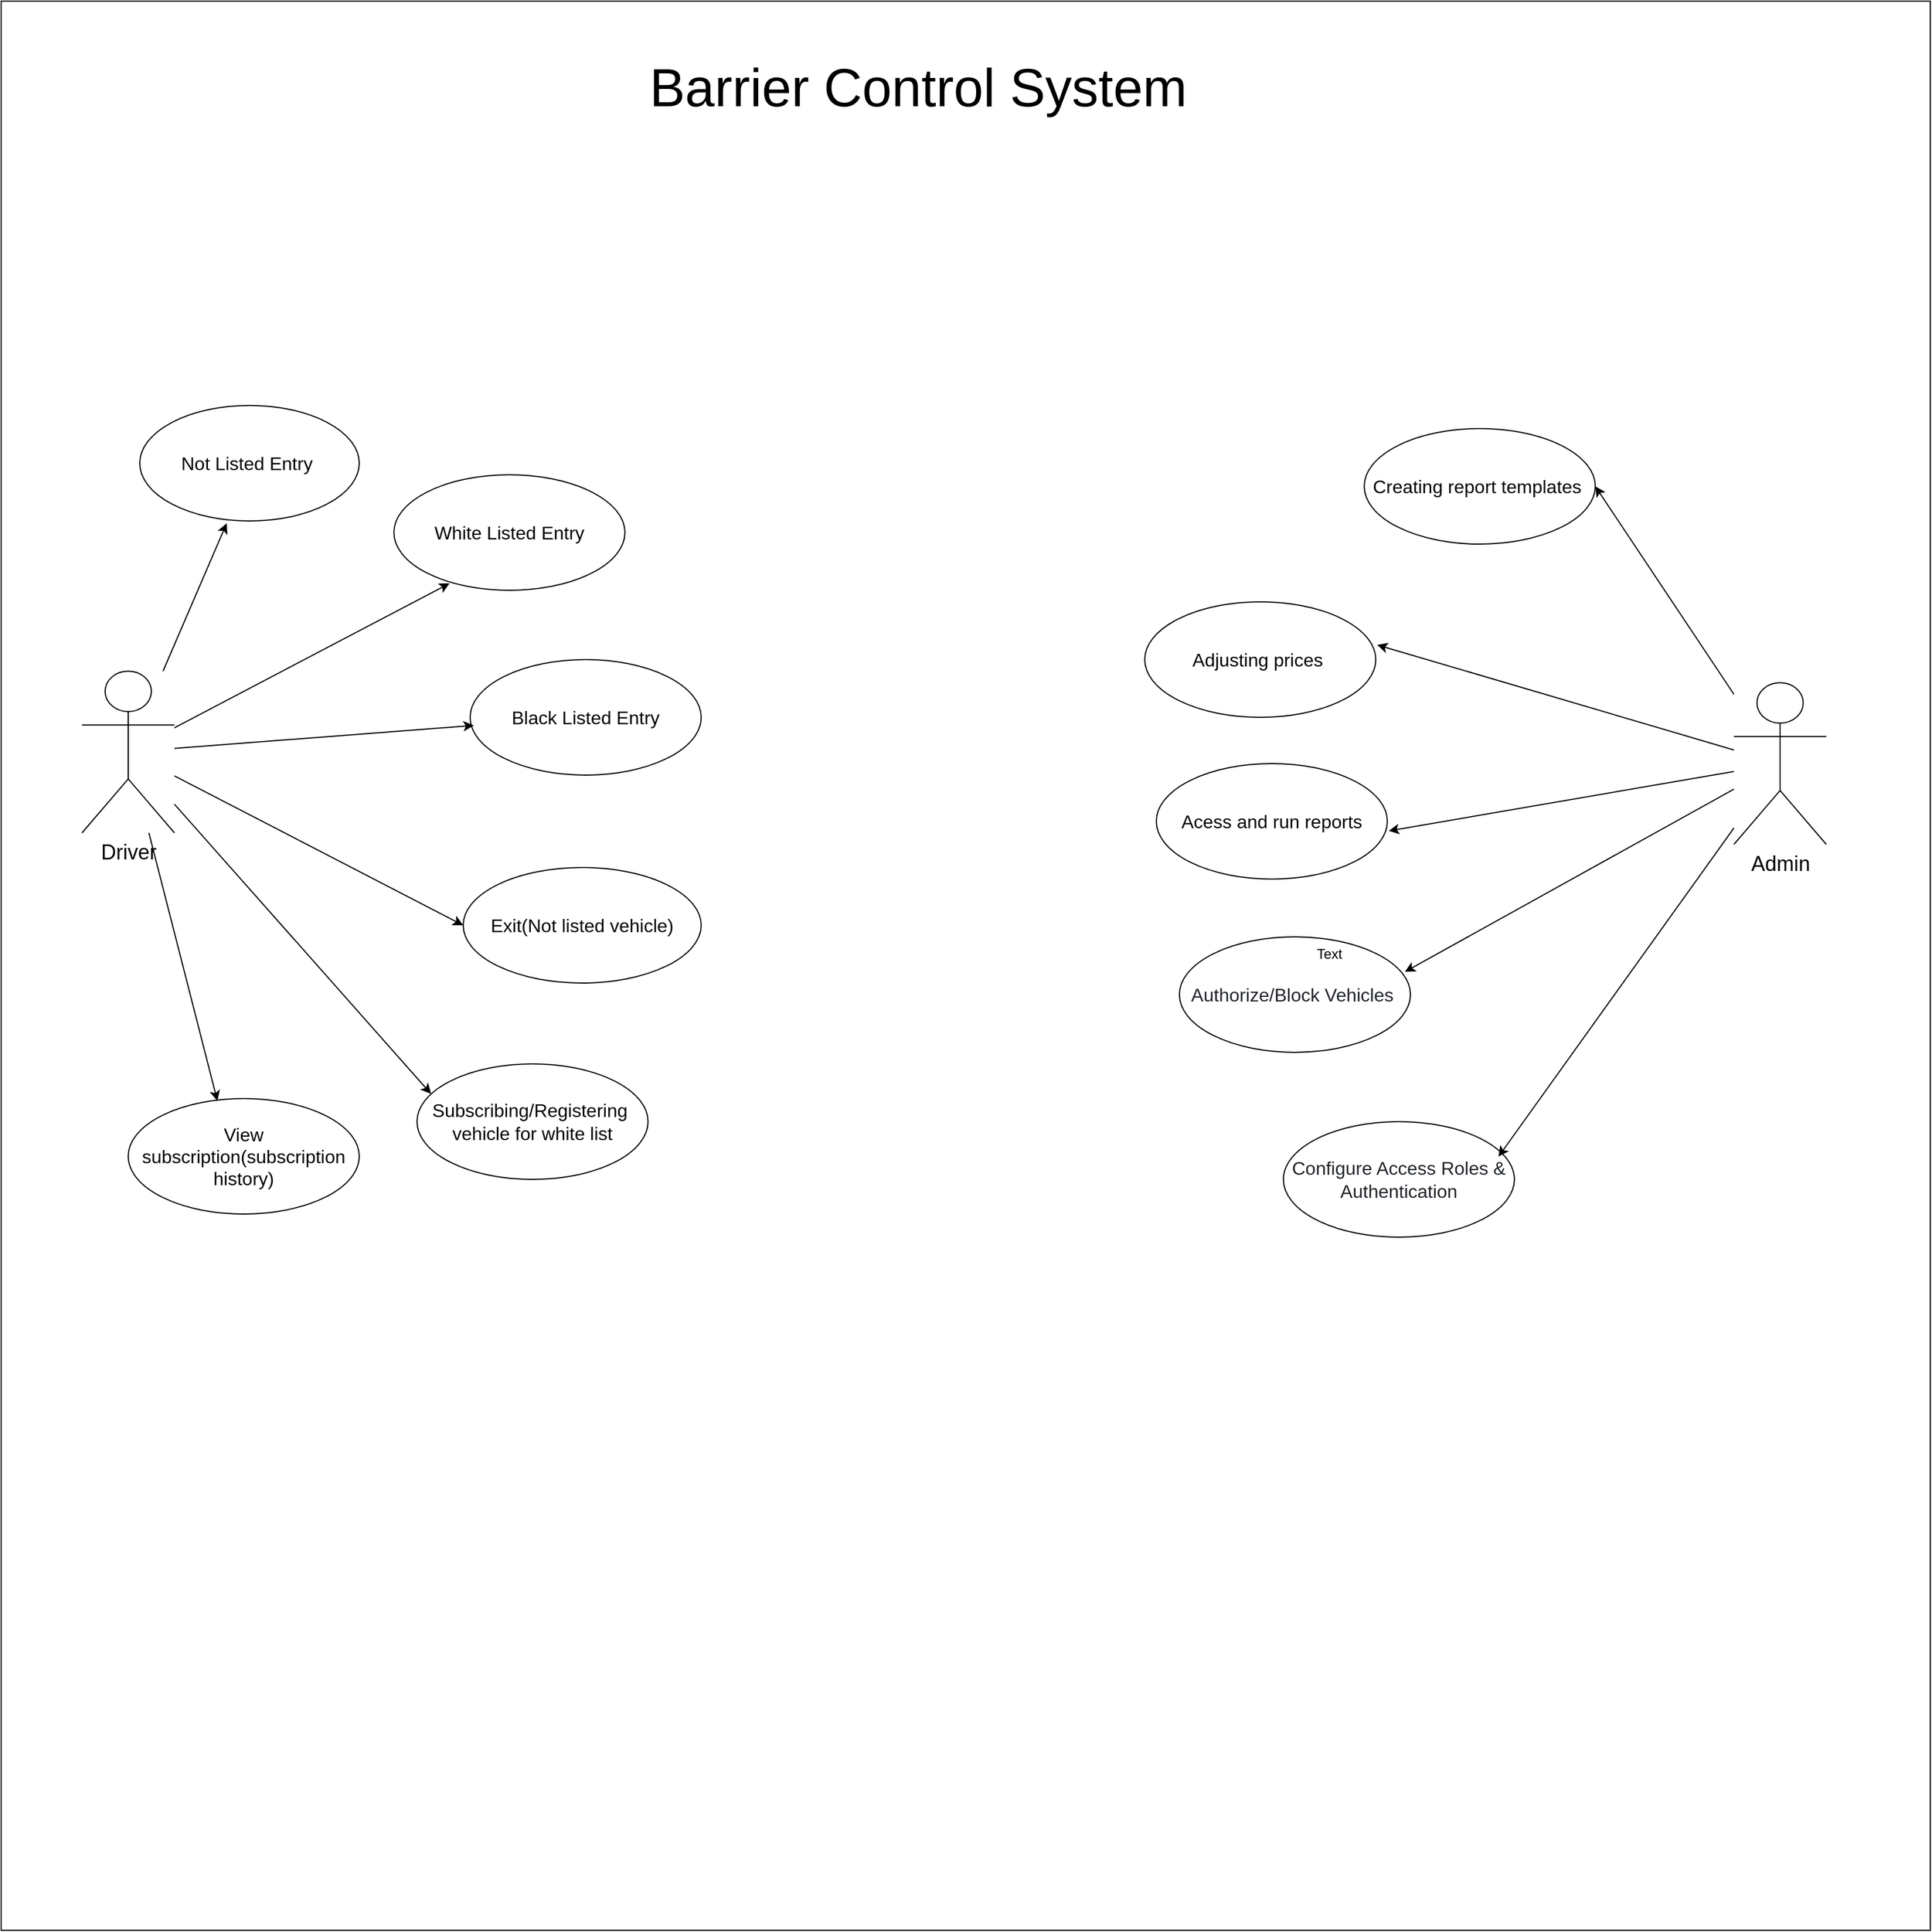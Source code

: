 <mxfile version="27.1.4">
  <diagram name="Page-1" id="fsPOhyJs1zt-L_zDXuyr">
    <mxGraphModel dx="3938" dy="2820" grid="1" gridSize="10" guides="1" tooltips="1" connect="1" arrows="1" fold="1" page="1" pageScale="1" pageWidth="827" pageHeight="1169" math="0" shadow="0">
      <root>
        <mxCell id="0" />
        <mxCell id="1" parent="0" />
        <mxCell id="nioRuTgzbruzjEXk36KD-57" value="" style="whiteSpace=wrap;html=1;aspect=fixed;" vertex="1" parent="1">
          <mxGeometry x="-380" y="-310" width="1670" height="1670" as="geometry" />
        </mxCell>
        <mxCell id="nioRuTgzbruzjEXk36KD-2" value="&lt;font style=&quot;font-size: 18px;&quot;&gt;Admin&lt;/font&gt;&lt;div&gt;&lt;br&gt;&lt;/div&gt;" style="shape=umlActor;verticalLabelPosition=bottom;verticalAlign=top;html=1;outlineConnect=0;" vertex="1" parent="1">
          <mxGeometry x="1120" y="280" width="80" height="140" as="geometry" />
        </mxCell>
        <mxCell id="nioRuTgzbruzjEXk36KD-3" value="&lt;font style=&quot;font-size: 18px;&quot;&gt;Driver&lt;/font&gt;" style="shape=umlActor;verticalLabelPosition=bottom;verticalAlign=top;html=1;outlineConnect=0;" vertex="1" parent="1">
          <mxGeometry x="-310" y="270" width="80" height="140" as="geometry" />
        </mxCell>
        <mxCell id="nioRuTgzbruzjEXk36KD-21" value="&lt;font style=&quot;font-size: 16px;&quot;&gt;Exit(Not listed vehicle)&lt;/font&gt;" style="ellipse;whiteSpace=wrap;html=1;" vertex="1" parent="1">
          <mxGeometry x="20" y="440" width="206" height="100" as="geometry" />
        </mxCell>
        <mxCell id="nioRuTgzbruzjEXk36KD-22" value="&lt;font style=&quot;font-size: 16px;&quot;&gt;Not Listed Entry&amp;nbsp;&lt;/font&gt;" style="ellipse;whiteSpace=wrap;html=1;" vertex="1" parent="1">
          <mxGeometry x="-260" y="40" width="190" height="100" as="geometry" />
        </mxCell>
        <mxCell id="nioRuTgzbruzjEXk36KD-23" value="&lt;font style=&quot;font-size: 16px;&quot;&gt;Creating report templates&amp;nbsp;&lt;/font&gt;" style="ellipse;whiteSpace=wrap;html=1;" vertex="1" parent="1">
          <mxGeometry x="800" y="60" width="200" height="100" as="geometry" />
        </mxCell>
        <mxCell id="nioRuTgzbruzjEXk36KD-24" value="&lt;font style=&quot;font-size: 16px;&quot;&gt;Subscribing/Registering&amp;nbsp; vehicle for white list&lt;/font&gt;" style="ellipse;whiteSpace=wrap;html=1;" vertex="1" parent="1">
          <mxGeometry x="-20" y="610" width="200" height="100" as="geometry" />
        </mxCell>
        <mxCell id="nioRuTgzbruzjEXk36KD-25" value="&lt;span style=&quot;box-sizing: border-box; margin-bottom: 0px; color: rgb(31, 35, 40); font-size: 16px; text-align: start; background-color: rgb(255, 255, 255);&quot;&gt;&lt;font face=&quot;Helvetica&quot;&gt;Authorize/Block Vehicles&amp;nbsp;&lt;/font&gt;&lt;/span&gt;" style="ellipse;whiteSpace=wrap;html=1;" vertex="1" parent="1">
          <mxGeometry x="640" y="500" width="200" height="100" as="geometry" />
        </mxCell>
        <mxCell id="nioRuTgzbruzjEXk36KD-26" value="&lt;font style=&quot;font-size: 16px;&quot;&gt;Acess and run reports&lt;/font&gt;" style="ellipse;whiteSpace=wrap;html=1;" vertex="1" parent="1">
          <mxGeometry x="620" y="350" width="200" height="100" as="geometry" />
        </mxCell>
        <mxCell id="nioRuTgzbruzjEXk36KD-27" value="&lt;span style=&quot;box-sizing: border-box; margin-bottom: 0px; color: rgb(31, 35, 40); font-size: 16px; text-align: start; background-color: rgb(255, 255, 255);&quot;&gt;&lt;font face=&quot;Helvetica&quot;&gt;Configure Access Roles &amp;amp; Authentication&lt;/font&gt;&lt;/span&gt;" style="ellipse;whiteSpace=wrap;html=1;" vertex="1" parent="1">
          <mxGeometry x="730" y="660" width="200" height="100" as="geometry" />
        </mxCell>
        <mxCell id="nioRuTgzbruzjEXk36KD-29" value="&lt;span style=&quot;color: rgb(0, 0, 0); font-family: Helvetica; font-size: 16px; font-style: normal; font-variant-ligatures: normal; font-variant-caps: normal; font-weight: 400; letter-spacing: normal; orphans: 2; text-align: center; text-indent: 0px; text-transform: none; widows: 2; word-spacing: 0px; -webkit-text-stroke-width: 0px; white-space: normal; text-decoration-thickness: initial; text-decoration-style: initial; text-decoration-color: initial; float: none; display: inline !important;&quot;&gt;White Listed Entry&lt;/span&gt;" style="ellipse;whiteSpace=wrap;html=1;" vertex="1" parent="1">
          <mxGeometry x="-40" y="100" width="200" height="100" as="geometry" />
        </mxCell>
        <mxCell id="nioRuTgzbruzjEXk36KD-30" value="&lt;font style=&quot;font-size: 16px;&quot;&gt;Black Listed Entry&lt;/font&gt;" style="ellipse;whiteSpace=wrap;html=1;" vertex="1" parent="1">
          <mxGeometry x="26" y="260" width="200" height="100" as="geometry" />
        </mxCell>
        <mxCell id="nioRuTgzbruzjEXk36KD-31" value="&lt;font style=&quot;font-size: 16px;&quot;&gt;View subscription(subscription history)&lt;/font&gt;" style="ellipse;whiteSpace=wrap;html=1;" vertex="1" parent="1">
          <mxGeometry x="-270" y="640" width="200" height="100" as="geometry" />
        </mxCell>
        <mxCell id="nioRuTgzbruzjEXk36KD-32" value="&lt;font style=&quot;font-size: 16px;&quot;&gt;Adjusting prices&amp;nbsp;&lt;/font&gt;" style="ellipse;whiteSpace=wrap;html=1;" vertex="1" parent="1">
          <mxGeometry x="610" y="210" width="200" height="100" as="geometry" />
        </mxCell>
        <mxCell id="nioRuTgzbruzjEXk36KD-39" value="" style="endArrow=classic;html=1;rounded=0;entryX=0.241;entryY=0.94;entryDx=0;entryDy=0;entryPerimeter=0;" edge="1" parent="1" source="nioRuTgzbruzjEXk36KD-3" target="nioRuTgzbruzjEXk36KD-29">
          <mxGeometry width="50" height="50" relative="1" as="geometry">
            <mxPoint x="-260" y="360" as="sourcePoint" />
            <mxPoint x="-260" y="340" as="targetPoint" />
          </mxGeometry>
        </mxCell>
        <mxCell id="nioRuTgzbruzjEXk36KD-40" value="" style="endArrow=classic;html=1;rounded=0;entryX=0.396;entryY=1.02;entryDx=0;entryDy=0;entryPerimeter=0;" edge="1" parent="1" source="nioRuTgzbruzjEXk36KD-3" target="nioRuTgzbruzjEXk36KD-22">
          <mxGeometry width="50" height="50" relative="1" as="geometry">
            <mxPoint x="-290" y="270" as="sourcePoint" />
            <mxPoint x="-250" y="230" as="targetPoint" />
          </mxGeometry>
        </mxCell>
        <mxCell id="nioRuTgzbruzjEXk36KD-41" value="" style="endArrow=classic;html=1;rounded=0;entryX=0.016;entryY=0.57;entryDx=0;entryDy=0;entryPerimeter=0;" edge="1" parent="1" source="nioRuTgzbruzjEXk36KD-3" target="nioRuTgzbruzjEXk36KD-30">
          <mxGeometry width="50" height="50" relative="1" as="geometry">
            <mxPoint x="-270" y="390" as="sourcePoint" />
            <mxPoint x="20" y="320" as="targetPoint" />
          </mxGeometry>
        </mxCell>
        <mxCell id="nioRuTgzbruzjEXk36KD-42" value="" style="endArrow=classic;html=1;rounded=0;entryX=0;entryY=0.5;entryDx=0;entryDy=0;" edge="1" parent="1" source="nioRuTgzbruzjEXk36KD-3" target="nioRuTgzbruzjEXk36KD-21">
          <mxGeometry width="50" height="50" relative="1" as="geometry">
            <mxPoint x="-280" y="420" as="sourcePoint" />
            <mxPoint x="68" y="440" as="targetPoint" />
          </mxGeometry>
        </mxCell>
        <mxCell id="nioRuTgzbruzjEXk36KD-43" value="" style="endArrow=classic;html=1;rounded=0;entryX=0.061;entryY=0.26;entryDx=0;entryDy=0;entryPerimeter=0;" edge="1" parent="1" source="nioRuTgzbruzjEXk36KD-3" target="nioRuTgzbruzjEXk36KD-24">
          <mxGeometry width="50" height="50" relative="1" as="geometry">
            <mxPoint x="-290" y="440" as="sourcePoint" />
            <mxPoint x="48" y="460" as="targetPoint" />
          </mxGeometry>
        </mxCell>
        <mxCell id="nioRuTgzbruzjEXk36KD-44" value="" style="endArrow=classic;html=1;rounded=0;entryX=0.386;entryY=0.02;entryDx=0;entryDy=0;entryPerimeter=0;" edge="1" parent="1" source="nioRuTgzbruzjEXk36KD-3" target="nioRuTgzbruzjEXk36KD-31">
          <mxGeometry width="50" height="50" relative="1" as="geometry">
            <mxPoint x="-330" y="470" as="sourcePoint" />
            <mxPoint x="38" y="530" as="targetPoint" />
          </mxGeometry>
        </mxCell>
        <mxCell id="nioRuTgzbruzjEXk36KD-52" value="" style="endArrow=classic;html=1;rounded=0;entryX=1.006;entryY=0.583;entryDx=0;entryDy=0;entryPerimeter=0;" edge="1" parent="1" source="nioRuTgzbruzjEXk36KD-2" target="nioRuTgzbruzjEXk36KD-26">
          <mxGeometry width="50" height="50" relative="1" as="geometry">
            <mxPoint x="950" y="699" as="sourcePoint" />
            <mxPoint x="1248" y="570" as="targetPoint" />
          </mxGeometry>
        </mxCell>
        <mxCell id="nioRuTgzbruzjEXk36KD-53" value="" style="endArrow=classic;html=1;rounded=0;entryX=0.976;entryY=0.303;entryDx=0;entryDy=0;entryPerimeter=0;" edge="1" parent="1" source="nioRuTgzbruzjEXk36KD-2" target="nioRuTgzbruzjEXk36KD-25">
          <mxGeometry width="50" height="50" relative="1" as="geometry">
            <mxPoint x="1100" y="410" as="sourcePoint" />
            <mxPoint x="1128" y="550" as="targetPoint" />
          </mxGeometry>
        </mxCell>
        <mxCell id="nioRuTgzbruzjEXk36KD-54" value="" style="endArrow=classic;html=1;rounded=0;entryX=0.931;entryY=0.303;entryDx=0;entryDy=0;entryPerimeter=0;" edge="1" parent="1" source="nioRuTgzbruzjEXk36KD-2" target="nioRuTgzbruzjEXk36KD-27">
          <mxGeometry width="50" height="50" relative="1" as="geometry">
            <mxPoint x="890" y="799" as="sourcePoint" />
            <mxPoint x="1188" y="670" as="targetPoint" />
          </mxGeometry>
        </mxCell>
        <mxCell id="nioRuTgzbruzjEXk36KD-55" value="" style="endArrow=classic;html=1;rounded=0;entryX=1.006;entryY=0.373;entryDx=0;entryDy=0;entryPerimeter=0;" edge="1" parent="1" source="nioRuTgzbruzjEXk36KD-2" target="nioRuTgzbruzjEXk36KD-32">
          <mxGeometry width="50" height="50" relative="1" as="geometry">
            <mxPoint x="880" y="399" as="sourcePoint" />
            <mxPoint x="1178" y="270" as="targetPoint" />
          </mxGeometry>
        </mxCell>
        <mxCell id="nioRuTgzbruzjEXk36KD-56" value="" style="endArrow=classic;html=1;rounded=0;entryX=1;entryY=0.5;entryDx=0;entryDy=0;" edge="1" parent="1" source="nioRuTgzbruzjEXk36KD-2" target="nioRuTgzbruzjEXk36KD-23">
          <mxGeometry width="50" height="50" relative="1" as="geometry">
            <mxPoint x="1020" y="309" as="sourcePoint" />
            <mxPoint x="1318" y="180" as="targetPoint" />
          </mxGeometry>
        </mxCell>
        <mxCell id="nioRuTgzbruzjEXk36KD-58" value="Text" style="text;html=1;align=center;verticalAlign=middle;whiteSpace=wrap;rounded=0;" vertex="1" parent="1">
          <mxGeometry x="740" y="500" width="60" height="30" as="geometry" />
        </mxCell>
        <mxCell id="nioRuTgzbruzjEXk36KD-59" value="&lt;font style=&quot;font-size: 46px;&quot;&gt;Barrier Control System&lt;/font&gt;" style="text;html=1;align=center;verticalAlign=middle;whiteSpace=wrap;rounded=0;" vertex="1" parent="1">
          <mxGeometry x="129" y="-290" width="570" height="110" as="geometry" />
        </mxCell>
      </root>
    </mxGraphModel>
  </diagram>
</mxfile>
